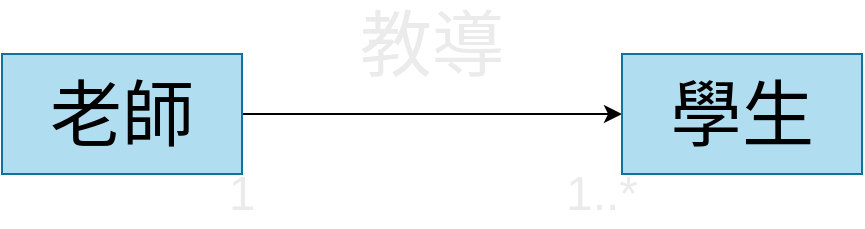 <mxfile>
    <diagram id="QOhuQyADHxnwagfX-CIB" name="第1頁">
        <mxGraphModel dx="1130" dy="787" grid="1" gridSize="10" guides="1" tooltips="1" connect="1" arrows="1" fold="1" page="1" pageScale="1" pageWidth="827" pageHeight="1169" math="0" shadow="0">
            <root>
                <mxCell id="0"/>
                <mxCell id="1" parent="0"/>
                <mxCell id="4" style="edgeStyle=none;html=1;fontSize=36;fontColor=#000000;" parent="1" source="2" target="3" edge="1">
                    <mxGeometry relative="1" as="geometry"/>
                </mxCell>
                <mxCell id="2" value="&lt;font color=&quot;#000000&quot; style=&quot;font-size: 36px;&quot;&gt;老師&lt;/font&gt;" style="rounded=0;whiteSpace=wrap;html=1;fillColor=#b1ddf0;strokeColor=#10739e;" parent="1" vertex="1">
                    <mxGeometry x="130" y="230" width="120" height="60" as="geometry"/>
                </mxCell>
                <mxCell id="3" value="&lt;font color=&quot;#000000&quot; style=&quot;font-size: 36px;&quot;&gt;學生&lt;/font&gt;" style="rounded=0;whiteSpace=wrap;html=1;fillColor=#b1ddf0;strokeColor=#10739e;" parent="1" vertex="1">
                    <mxGeometry x="440" y="230" width="120" height="60" as="geometry"/>
                </mxCell>
                <mxCell id="5" value="&lt;font color=&quot;#ebebeb&quot;&gt;教導&lt;/font&gt;" style="text;html=1;align=center;verticalAlign=middle;whiteSpace=wrap;rounded=0;fontSize=36;shadow=0;" parent="1" vertex="1">
                    <mxGeometry x="270" y="210" width="150" height="30" as="geometry"/>
                </mxCell>
                <mxCell id="6" value="&lt;font style=&quot;font-size: 24px;&quot;&gt;1&lt;/font&gt;" style="text;html=1;strokeColor=none;fillColor=none;align=center;verticalAlign=middle;whiteSpace=wrap;rounded=0;fontSize=36;fontColor=#EBEBEB;" parent="1" vertex="1">
                    <mxGeometry x="220" y="280" width="60" height="30" as="geometry"/>
                </mxCell>
                <mxCell id="7" value="&lt;span style=&quot;font-size: 24px;&quot;&gt;1..*&lt;/span&gt;" style="text;html=1;strokeColor=none;fillColor=none;align=center;verticalAlign=middle;whiteSpace=wrap;rounded=0;fontSize=36;fontColor=#EBEBEB;" parent="1" vertex="1">
                    <mxGeometry x="400" y="280" width="60" height="30" as="geometry"/>
                </mxCell>
            </root>
        </mxGraphModel>
    </diagram>
</mxfile>